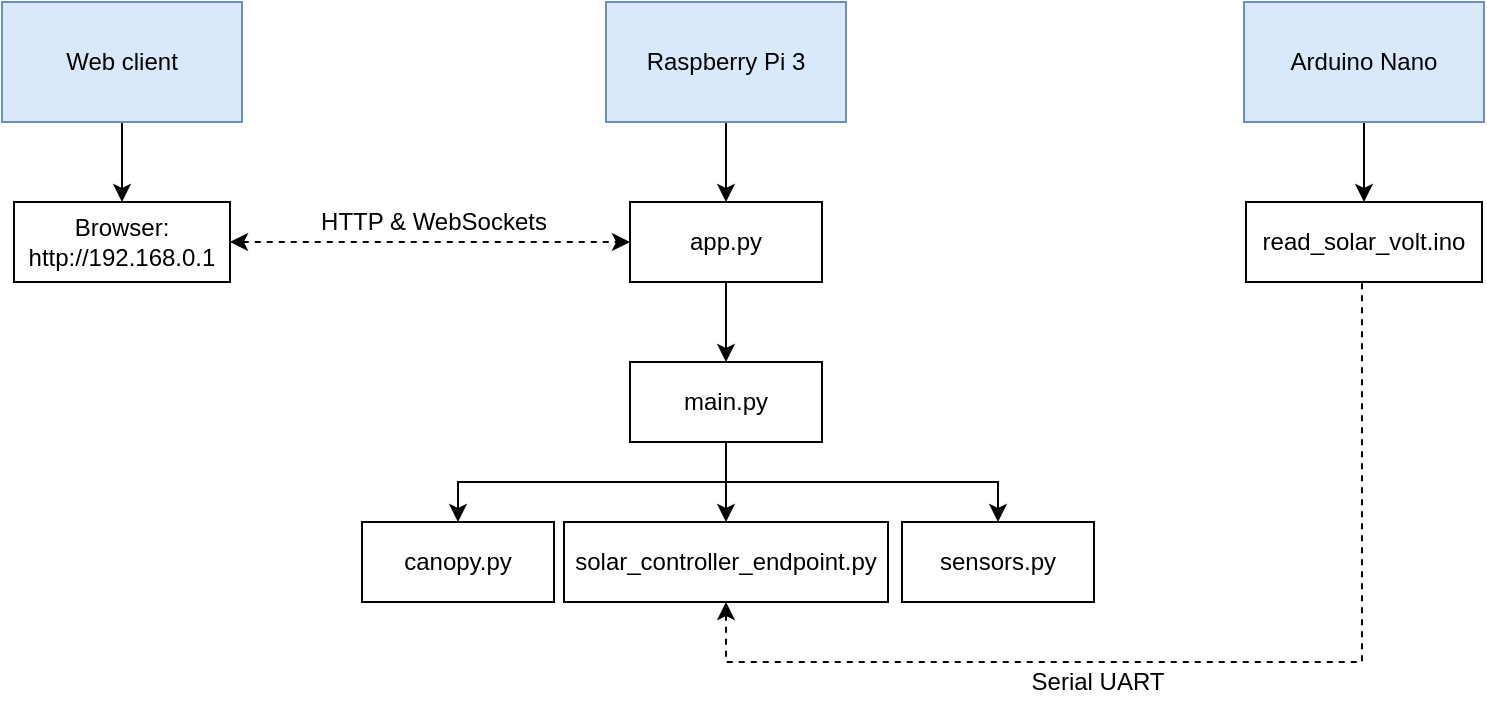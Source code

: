 <mxfile version="14.6.13" type="device"><diagram id="w7cm1fErPUBW4GdV7LkN" name="Seite-1"><mxGraphModel dx="1913" dy="806" grid="1" gridSize="10" guides="1" tooltips="1" connect="1" arrows="1" fold="1" page="1" pageScale="1" pageWidth="827" pageHeight="1169" math="0" shadow="0"><root><mxCell id="0"/><mxCell id="1" parent="0"/><mxCell id="tu_4TAJylDmMexWTXmU8-10" style="edgeStyle=orthogonalEdgeStyle;rounded=0;orthogonalLoop=1;jettySize=auto;html=1;exitX=0.5;exitY=1;exitDx=0;exitDy=0;entryX=0.5;entryY=0;entryDx=0;entryDy=0;" edge="1" parent="1" source="tu_4TAJylDmMexWTXmU8-1" target="tu_4TAJylDmMexWTXmU8-2"><mxGeometry relative="1" as="geometry"/></mxCell><mxCell id="tu_4TAJylDmMexWTXmU8-1" value="app.py" style="rounded=0;whiteSpace=wrap;html=1;" vertex="1" parent="1"><mxGeometry x="294" y="150" width="96" height="40" as="geometry"/></mxCell><mxCell id="tu_4TAJylDmMexWTXmU8-11" style="edgeStyle=orthogonalEdgeStyle;rounded=0;orthogonalLoop=1;jettySize=auto;html=1;exitX=0.5;exitY=1;exitDx=0;exitDy=0;entryX=0.5;entryY=0;entryDx=0;entryDy=0;" edge="1" parent="1" source="tu_4TAJylDmMexWTXmU8-2" target="tu_4TAJylDmMexWTXmU8-8"><mxGeometry relative="1" as="geometry"/></mxCell><mxCell id="tu_4TAJylDmMexWTXmU8-12" style="edgeStyle=orthogonalEdgeStyle;rounded=0;orthogonalLoop=1;jettySize=auto;html=1;exitX=0.5;exitY=1;exitDx=0;exitDy=0;entryX=0.5;entryY=0;entryDx=0;entryDy=0;" edge="1" parent="1" source="tu_4TAJylDmMexWTXmU8-2" target="tu_4TAJylDmMexWTXmU8-5"><mxGeometry relative="1" as="geometry"/></mxCell><mxCell id="tu_4TAJylDmMexWTXmU8-13" style="edgeStyle=orthogonalEdgeStyle;rounded=0;orthogonalLoop=1;jettySize=auto;html=1;exitX=0.5;exitY=1;exitDx=0;exitDy=0;entryX=0.5;entryY=0;entryDx=0;entryDy=0;" edge="1" parent="1" source="tu_4TAJylDmMexWTXmU8-2" target="tu_4TAJylDmMexWTXmU8-6"><mxGeometry relative="1" as="geometry"/></mxCell><mxCell id="tu_4TAJylDmMexWTXmU8-2" value="main.py" style="rounded=0;whiteSpace=wrap;html=1;" vertex="1" parent="1"><mxGeometry x="294" y="230" width="96" height="40" as="geometry"/></mxCell><mxCell id="tu_4TAJylDmMexWTXmU8-9" style="edgeStyle=orthogonalEdgeStyle;rounded=0;orthogonalLoop=1;jettySize=auto;html=1;exitX=0.5;exitY=1;exitDx=0;exitDy=0;entryX=0.5;entryY=0;entryDx=0;entryDy=0;" edge="1" parent="1" source="tu_4TAJylDmMexWTXmU8-3" target="tu_4TAJylDmMexWTXmU8-1"><mxGeometry relative="1" as="geometry"/></mxCell><mxCell id="tu_4TAJylDmMexWTXmU8-3" value="Raspberry Pi 3" style="rounded=0;whiteSpace=wrap;html=1;fillColor=#dae8fc;strokeColor=#6c8ebf;" vertex="1" parent="1"><mxGeometry x="282" y="50" width="120" height="60" as="geometry"/></mxCell><mxCell id="tu_4TAJylDmMexWTXmU8-15" style="rounded=0;orthogonalLoop=1;jettySize=auto;html=1;exitX=0.5;exitY=1;exitDx=0;exitDy=0;entryX=0.5;entryY=0;entryDx=0;entryDy=0;" edge="1" parent="1" source="tu_4TAJylDmMexWTXmU8-4" target="tu_4TAJylDmMexWTXmU8-14"><mxGeometry relative="1" as="geometry"/></mxCell><mxCell id="tu_4TAJylDmMexWTXmU8-4" value="Arduino Nano" style="rounded=0;whiteSpace=wrap;html=1;fillColor=#dae8fc;strokeColor=#6c8ebf;" vertex="1" parent="1"><mxGeometry x="601" y="50" width="120" height="60" as="geometry"/></mxCell><mxCell id="tu_4TAJylDmMexWTXmU8-16" style="edgeStyle=orthogonalEdgeStyle;rounded=0;orthogonalLoop=1;jettySize=auto;html=1;exitX=0.5;exitY=1;exitDx=0;exitDy=0;entryX=0.5;entryY=1;entryDx=0;entryDy=0;endArrow=none;endFill=0;dashed=1;startArrow=classic;startFill=1;" edge="1" parent="1" source="tu_4TAJylDmMexWTXmU8-5" target="tu_4TAJylDmMexWTXmU8-14"><mxGeometry relative="1" as="geometry"><Array as="points"><mxPoint x="342" y="380"/><mxPoint x="660" y="380"/></Array></mxGeometry></mxCell><mxCell id="tu_4TAJylDmMexWTXmU8-5" value="solar_controller_endpoint.py" style="rounded=0;whiteSpace=wrap;html=1;" vertex="1" parent="1"><mxGeometry x="261" y="310" width="162" height="40" as="geometry"/></mxCell><mxCell id="tu_4TAJylDmMexWTXmU8-6" value="canopy.py" style="rounded=0;whiteSpace=wrap;html=1;" vertex="1" parent="1"><mxGeometry x="160" y="310" width="96" height="40" as="geometry"/></mxCell><mxCell id="tu_4TAJylDmMexWTXmU8-8" value="sensors.py" style="rounded=0;whiteSpace=wrap;html=1;" vertex="1" parent="1"><mxGeometry x="430" y="310" width="96" height="40" as="geometry"/></mxCell><mxCell id="tu_4TAJylDmMexWTXmU8-14" value="read_solar_volt.ino" style="rounded=0;whiteSpace=wrap;html=1;" vertex="1" parent="1"><mxGeometry x="602" y="150" width="118" height="40" as="geometry"/></mxCell><mxCell id="tu_4TAJylDmMexWTXmU8-18" value="Serial UART" style="text;html=1;strokeColor=none;fillColor=none;align=center;verticalAlign=middle;whiteSpace=wrap;rounded=0;" vertex="1" parent="1"><mxGeometry x="486" y="380" width="84" height="20" as="geometry"/></mxCell><mxCell id="tu_4TAJylDmMexWTXmU8-25" style="edgeStyle=orthogonalEdgeStyle;rounded=0;orthogonalLoop=1;jettySize=auto;html=1;exitX=0.5;exitY=1;exitDx=0;exitDy=0;entryX=0.5;entryY=0;entryDx=0;entryDy=0;endArrow=classic;endFill=1;" edge="1" parent="1" source="tu_4TAJylDmMexWTXmU8-19" target="tu_4TAJylDmMexWTXmU8-20"><mxGeometry relative="1" as="geometry"/></mxCell><mxCell id="tu_4TAJylDmMexWTXmU8-19" value="Web client" style="rounded=0;whiteSpace=wrap;html=1;fillColor=#dae8fc;strokeColor=#6c8ebf;" vertex="1" parent="1"><mxGeometry x="-20" y="50" width="120" height="60" as="geometry"/></mxCell><mxCell id="tu_4TAJylDmMexWTXmU8-22" style="edgeStyle=orthogonalEdgeStyle;rounded=0;orthogonalLoop=1;jettySize=auto;html=1;exitX=1;exitY=0.5;exitDx=0;exitDy=0;entryX=0;entryY=0.5;entryDx=0;entryDy=0;dashed=1;endArrow=classic;endFill=1;startArrow=classic;startFill=1;" edge="1" parent="1" source="tu_4TAJylDmMexWTXmU8-20" target="tu_4TAJylDmMexWTXmU8-1"><mxGeometry relative="1" as="geometry"/></mxCell><mxCell id="tu_4TAJylDmMexWTXmU8-20" value="Browser:&lt;br&gt;http://192.168.0.1" style="rounded=0;whiteSpace=wrap;html=1;" vertex="1" parent="1"><mxGeometry x="-14" y="150" width="108" height="40" as="geometry"/></mxCell><mxCell id="tu_4TAJylDmMexWTXmU8-24" value="HTTP &amp;amp; WebSockets" style="text;html=1;strokeColor=none;fillColor=none;align=center;verticalAlign=middle;whiteSpace=wrap;rounded=0;" vertex="1" parent="1"><mxGeometry x="136" y="150" width="120" height="20" as="geometry"/></mxCell></root></mxGraphModel></diagram></mxfile>
